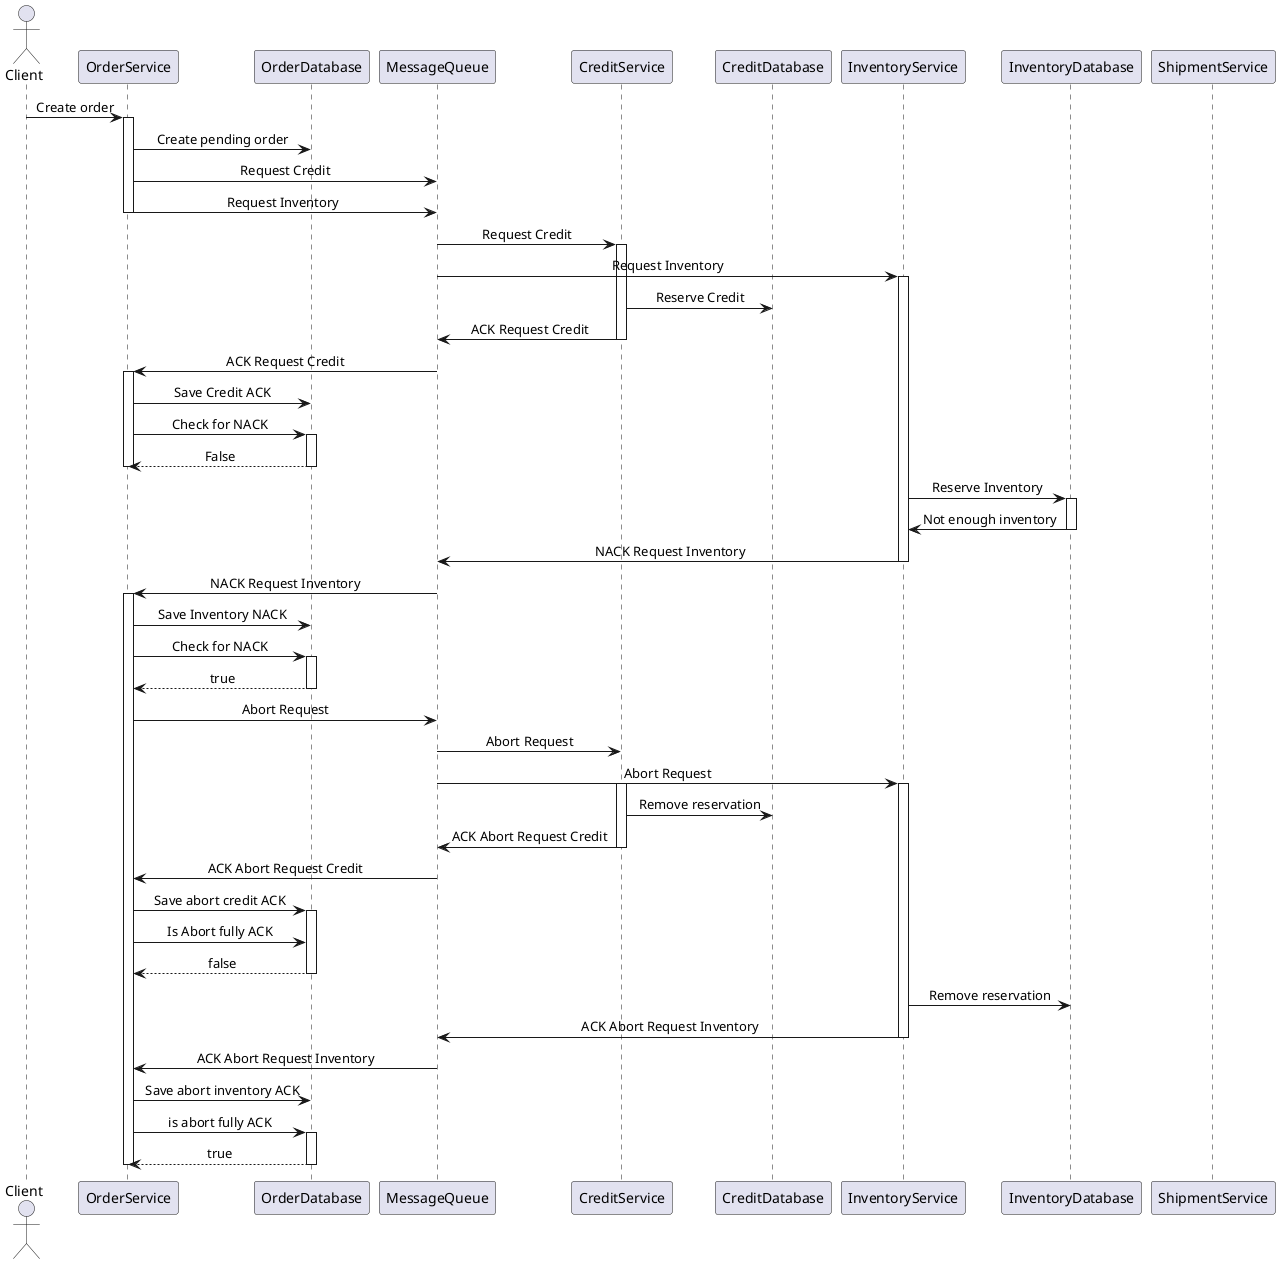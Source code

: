 @startuml
skinparam SequenceMessageAlignment center
actor Client

participant OrderService
participant OrderDatabase

participant MessageQueue

participant CreditService
participant CreditDatabase

participant InventoryService
participant InventoryDatabase

participant ShipmentService

Client -> OrderService: Create order
activate OrderService
OrderService -> OrderDatabase: Create pending order
OrderService -> MessageQueue: Request Credit
OrderService -> MessageQueue: Request Inventory
deactivate OrderService

MessageQueue -> CreditService: Request Credit
activate CreditService
MessageQueue -> InventoryService: Request Inventory
activate InventoryService

CreditService -> CreditDatabase: Reserve Credit
CreditService -> MessageQueue: ACK Request Credit
deactivate CreditService
MessageQueue -> OrderService: ACK Request Credit
activate OrderService
OrderService -> OrderDatabase: Save Credit ACK
OrderService -> OrderDatabase: Check for NACK
activate OrderDatabase
return False
deactivate OrderService

InventoryService -> InventoryDatabase: Reserve Inventory
activate InventoryDatabase
InventoryDatabase -> InventoryService: Not enough inventory
deactivate InventoryDatabase
InventoryService -> MessageQueue: NACK Request Inventory
deactivate InventoryService
MessageQueue -> OrderService: NACK Request Inventory
activate OrderService
OrderService -> OrderDatabase: Save Inventory NACK
OrderService -> OrderDatabase: Check for NACK
activate OrderDatabase
return true


OrderService -> MessageQueue: Abort Request
MessageQueue -> CreditService: Abort Request
MessageQueue -> InventoryService: Abort Request
activate InventoryService
activate CreditService
CreditService -> CreditDatabase: Remove reservation
CreditService -> MessageQueue : ACK Abort Request Credit
deactivate CreditService
MessageQueue -> OrderService : ACK Abort Request Credit
OrderService -> OrderDatabase : Save abort credit ACK
activate OrderDatabase
OrderService -> OrderDatabase : Is Abort fully ACK
return false

InventoryService -> InventoryDatabase: Remove reservation
InventoryService -> MessageQueue: ACK Abort Request Inventory
deactivate InventoryService
MessageQueue -> OrderService: ACK Abort Request Inventory
OrderService -> OrderDatabase: Save abort inventory ACK
OrderService -> OrderDatabase: is abort fully ACK
activate OrderDatabase
return true


deactivate OrderService





@enduml